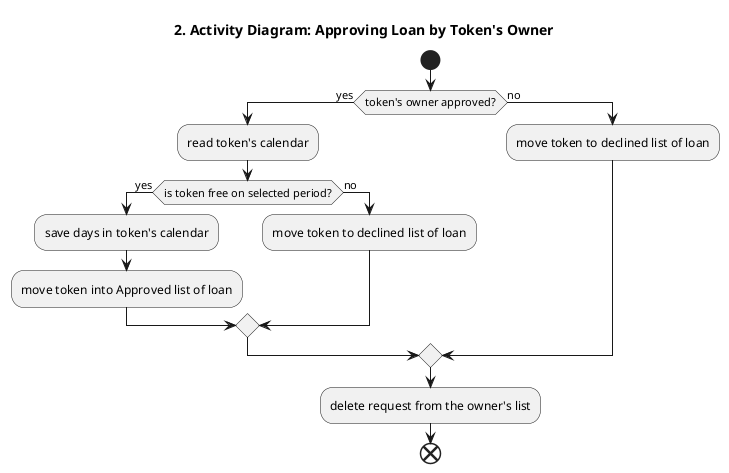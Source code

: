 @startuml
title 2. Activity Diagram: Approving Loan by Token's Owner
start

if (token's owner approved?) then (yes)
  :read token's calendar;
  if (is token free on selected period?) then (yes)
    :save days in token's calendar;
    :move token into Approved list of loan;
  else (no)
    :move token to declined list of loan;
  endif
else (no)
  :move token to declined list of loan;
endif

:delete request from the owner's list;

end
@enduml